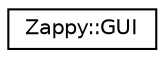 digraph "Graphical Class Hierarchy"
{
 // LATEX_PDF_SIZE
  edge [fontname="Helvetica",fontsize="10",labelfontname="Helvetica",labelfontsize="10"];
  node [fontname="Helvetica",fontsize="10",shape=record];
  rankdir="LR";
  Node0 [label="Zappy::GUI",height=0.2,width=0.4,color="black", fillcolor="white", style="filled",URL="$classZappy_1_1GUI.html",tooltip=" "];
}
